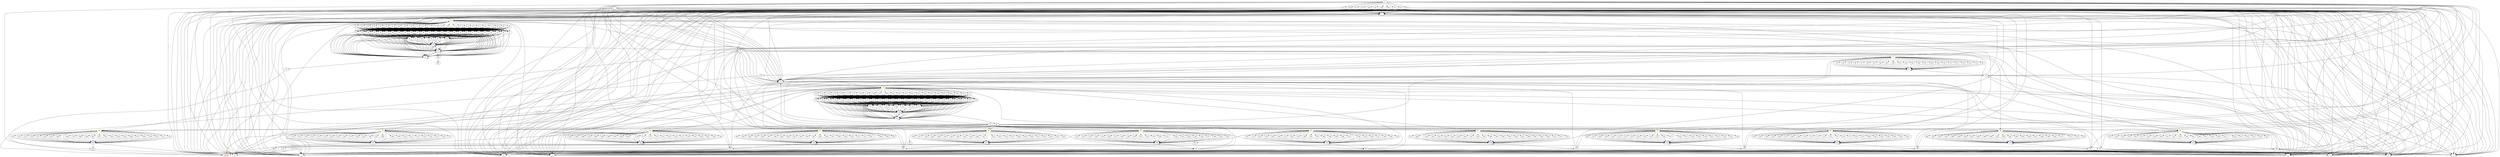digraph G {
	0 -> 1;
	0 -> 116;
	0 -> 205;
	0 -> 232;
	0 -> 259;
	0 -> 286;
	0 -> 313;
	0 -> 340;
	0 -> 367;
	0 -> 420;
	0 -> 447;
	0 -> 474;
	0 -> 501;
	0 -> 504;
	0 -> 505;
	0 -> 506;
	0 -> 507;
	0 -> 508;
	0 -> 509;
	0 -> 510;
	0 -> 511;
	0 -> 512;
	0 -> 513;
	0 -> 514;
	0 -> 515;
	0 -> 516;
	1 -> 2;
	1 -> 3;
	1 -> 4;
	1 -> 5;
	1 -> 6;
	1 -> 7;
	1 -> 8;
	1 -> 9;
	1 -> 10;
	1 -> 11;
	2 -> "12";
12 [color=yellow];
	2 -> "13";
13 [color=yellow];
	3 -> "12";
12 [color=yellow];
	3 -> "13";
13 [color=yellow];
	4 -> "12";
12 [color=yellow];
	4 -> "13";
13 [color=yellow];
	5 -> "12";
12 [color=yellow];
	5 -> "13";
13 [color=yellow];
	6 -> "12";
12 [color=yellow];
	6 -> "13";
13 [color=yellow];
	7 -> "12";
12 [color=yellow];
	7 -> "13";
13 [color=yellow];
	8 -> "12";
12 [color=yellow];
	8 -> "13";
13 [color=yellow];
	9 -> "12";
12 [color=yellow];
	9 -> "13";
13 [color=yellow];
	10 -> "12";
12 [color=yellow];
	10 -> "13";
13 [color=yellow];
	11 -> "12";
12 [color=yellow];
	11 -> "13";
13 [color=yellow];
	12 -> 14;
	12 -> 50;
	12 -> 51;
	12 -> 52;
	12 -> 53;
	12 -> 54;
	12 -> 55;
	12 -> 56;
	12 -> 57;
	12 -> 58;
	12 -> 59;
	12 -> 60;
	12 -> 61;
	12 -> 62;
	12 -> 63;
	12 -> 64;
	12 -> 65;
	12 -> 66;
	12 -> 67;
	12 -> 68;
	12 -> 69;
	12 -> 70;
	12 -> 71;
	12 -> 72;
	12 -> 73;
	12 -> 74;
	13 -> 117;
	13 -> 153;
	13 -> 154;
	13 -> 155;
	13 -> 156;
	13 -> 157;
	13 -> 158;
	13 -> 159;
	13 -> 160;
	13 -> 161;
	13 -> 162;
	13 -> 163;
	13 -> 164;
	13 -> 165;
	13 -> 166;
	13 -> 167;
	13 -> 168;
	13 -> 169;
	13 -> 170;
	13 -> 171;
	13 -> 172;
	13 -> 173;
	13 -> 174;
	13 -> 175;
	13 -> 176;
	13 -> 177;
	14 -> 15;
	14 -> 16;
	14 -> 17;
	14 -> 18;
	14 -> 19;
	14 -> 20;
	14 -> 21;
	14 -> 22;
	14 -> 23;
	14 -> 24;
	14 -> 25;
	14 -> 26;
	14 -> 27;
	14 -> 28;
	14 -> 29;
	14 -> 30;
	14 -> 31;
	14 -> 32;
	14 -> 33;
	14 -> 34;
	14 -> 35;
	14 -> 36;
	14 -> 37;
	14 -> 38;
	14 -> 39;
	14 -> 40;
	15 -> "41";
41 [color=blue];
	15 -> "42";
42 [color=blue];
	15 -> 43;
	15 -> 44;
	15 -> "45";
45 [color=blue];
	15 -> 46;
	15 -> 47;
	15 -> 48;
	15 -> 49;
	16 -> "41";
41 [color=blue];
	16 -> "42";
42 [color=blue];
	16 -> 43;
	16 -> 44;
	16 -> "45";
45 [color=blue];
	16 -> 46;
	16 -> 47;
	16 -> 48;
	16 -> 49;
	17 -> "41";
41 [color=blue];
	17 -> "42";
42 [color=blue];
	17 -> 43;
	17 -> 44;
	17 -> "45";
45 [color=blue];
	17 -> 46;
	17 -> 47;
	17 -> 48;
	17 -> 49;
	18 -> "41";
41 [color=blue];
	18 -> "42";
42 [color=blue];
	18 -> 43;
	18 -> 44;
	18 -> "45";
45 [color=blue];
	18 -> 46;
	18 -> 47;
	18 -> 48;
	18 -> 49;
	19 -> "41";
41 [color=blue];
	19 -> "42";
42 [color=blue];
	19 -> 43;
	19 -> 44;
	19 -> "45";
45 [color=blue];
	19 -> 46;
	19 -> 47;
	19 -> 48;
	19 -> 49;
	20 -> "41";
41 [color=blue];
	20 -> "42";
42 [color=blue];
	20 -> 43;
	20 -> 44;
	20 -> "45";
45 [color=blue];
	20 -> 46;
	20 -> 47;
	20 -> 48;
	20 -> 49;
	21 -> "41";
41 [color=blue];
	21 -> "42";
42 [color=blue];
	21 -> 43;
	21 -> 44;
	21 -> "45";
45 [color=blue];
	21 -> 46;
	21 -> 47;
	21 -> 48;
	21 -> 49;
	22 -> "41";
41 [color=blue];
	22 -> "42";
42 [color=blue];
	22 -> 43;
	22 -> 44;
	22 -> "45";
45 [color=blue];
	22 -> 46;
	22 -> 47;
	22 -> 48;
	22 -> 49;
	23 -> "41";
41 [color=blue];
	23 -> "42";
42 [color=blue];
	23 -> 43;
	23 -> 44;
	23 -> "45";
45 [color=blue];
	23 -> 46;
	23 -> 47;
	23 -> 48;
	23 -> 49;
	24 -> "41";
41 [color=blue];
	24 -> "42";
42 [color=blue];
	24 -> 43;
	24 -> 44;
	24 -> "45";
45 [color=blue];
	24 -> 46;
	24 -> 47;
	24 -> 48;
	24 -> 49;
	25 -> "41";
41 [color=blue];
	25 -> "42";
42 [color=blue];
	25 -> 43;
	25 -> 44;
	25 -> "45";
45 [color=blue];
	25 -> 46;
	25 -> 47;
	25 -> 48;
	25 -> 49;
	26 -> "41";
41 [color=blue];
	26 -> "42";
42 [color=blue];
	26 -> 43;
	26 -> 44;
	26 -> "45";
45 [color=blue];
	26 -> 46;
	26 -> 47;
	26 -> 48;
	26 -> 49;
	27 -> "41";
41 [color=blue];
	27 -> "42";
42 [color=blue];
	27 -> "45";
45 [color=blue];
	28 -> "41";
41 [color=blue];
	28 -> "42";
42 [color=blue];
	28 -> 43;
	28 -> 44;
	28 -> "45";
45 [color=blue];
	28 -> 46;
	28 -> 47;
	28 -> 48;
	28 -> 49;
	29 -> "41";
41 [color=blue];
	29 -> "42";
42 [color=blue];
	29 -> 43;
	29 -> 44;
	29 -> "45";
45 [color=blue];
	29 -> 46;
	29 -> 47;
	29 -> 48;
	29 -> 49;
	30 -> "41";
41 [color=blue];
	30 -> "42";
42 [color=blue];
	30 -> 43;
	30 -> 44;
	30 -> "45";
45 [color=blue];
	30 -> 46;
	30 -> 47;
	30 -> 48;
	30 -> 49;
	31 -> "41";
41 [color=blue];
	31 -> "42";
42 [color=blue];
	31 -> 43;
	31 -> 44;
	31 -> "45";
45 [color=blue];
	31 -> 46;
	31 -> 47;
	31 -> 48;
	31 -> 49;
	32 -> "41";
41 [color=blue];
	32 -> "42";
42 [color=blue];
	32 -> 43;
	32 -> 44;
	32 -> "45";
45 [color=blue];
	32 -> 46;
	32 -> 47;
	32 -> 48;
	32 -> 49;
	33 -> "41";
41 [color=blue];
	33 -> "42";
42 [color=blue];
	33 -> 43;
	33 -> 44;
	33 -> "45";
45 [color=blue];
	33 -> 46;
	33 -> 47;
	33 -> 48;
	33 -> 49;
	34 -> "41";
41 [color=blue];
	34 -> "42";
42 [color=blue];
	34 -> 43;
	34 -> 44;
	34 -> "45";
45 [color=blue];
	34 -> 46;
	34 -> 47;
	34 -> 48;
	34 -> 49;
	35 -> "41";
41 [color=blue];
	35 -> "42";
42 [color=blue];
	35 -> 43;
	35 -> 44;
	35 -> "45";
45 [color=blue];
	35 -> 46;
	35 -> 47;
	35 -> 48;
	35 -> 49;
	36 -> "41";
41 [color=blue];
	36 -> "42";
42 [color=blue];
	36 -> 43;
	36 -> 44;
	36 -> "45";
45 [color=blue];
	36 -> 46;
	36 -> 47;
	36 -> 48;
	36 -> 49;
	37 -> "41";
41 [color=blue];
	37 -> "42";
42 [color=blue];
	37 -> 43;
	37 -> 44;
	37 -> "45";
45 [color=blue];
	37 -> 46;
	37 -> 47;
	37 -> 48;
	37 -> 49;
	38 -> "41";
41 [color=blue];
	38 -> "42";
42 [color=blue];
	38 -> 43;
	38 -> 44;
	38 -> "45";
45 [color=blue];
	38 -> 46;
	38 -> 47;
	38 -> 48;
	38 -> 49;
	39 -> "41";
41 [color=blue];
	39 -> "42";
42 [color=blue];
	39 -> 43;
	39 -> 44;
	39 -> "45";
45 [color=blue];
	39 -> 46;
	39 -> 47;
	39 -> 48;
	39 -> 49;
	40 -> "41";
41 [color=blue];
	40 -> "42";
42 [color=blue];
	40 -> 43;
	40 -> 44;
	40 -> "45";
45 [color=blue];
	40 -> 46;
	40 -> 47;
	40 -> 48;
	40 -> 49;
	41 -> "41";
41 [color=blue];
	41 -> "42";
42 [color=blue];
	41 -> "45";
45 [color=blue];
	41 -> 76;
	42 -> "41";
41 [color=blue];
	42 -> "42";
42 [color=blue];
	42 -> "45";
45 [color=blue];
	42 -> 503;
	43 -> "41";
41 [color=blue];
	43 -> "42";
42 [color=blue];
	43 -> "45";
45 [color=blue];
	44 -> "41";
41 [color=blue];
	44 -> "42";
42 [color=blue];
	44 -> "45";
45 [color=blue];
	45 -> "41";
41 [color=blue];
	45 -> "42";
42 [color=blue];
	45 -> "45";
45 [color=blue];
	45 -> 75;
	46 -> "41";
41 [color=blue];
	46 -> "42";
42 [color=blue];
	46 -> "45";
45 [color=blue];
	47 -> "41";
41 [color=blue];
	47 -> "42";
42 [color=blue];
	47 -> "45";
45 [color=blue];
	48 -> "41";
41 [color=blue];
	48 -> "42";
42 [color=blue];
	48 -> "45";
45 [color=blue];
	49 -> "41";
41 [color=blue];
	49 -> "42";
42 [color=blue];
	49 -> "45";
45 [color=blue];
	50 -> 15;
	50 -> 16;
	50 -> 17;
	50 -> 18;
	50 -> 19;
	50 -> 20;
	50 -> 21;
	50 -> 22;
	50 -> 23;
	50 -> 24;
	50 -> 25;
	50 -> 26;
	50 -> 27;
	50 -> 28;
	50 -> 29;
	50 -> 30;
	50 -> 31;
	50 -> 32;
	50 -> 33;
	50 -> 34;
	50 -> 35;
	50 -> 36;
	50 -> 37;
	50 -> 38;
	50 -> 39;
	50 -> 40;
	51 -> 15;
	51 -> 16;
	51 -> 17;
	51 -> 18;
	51 -> 19;
	51 -> 20;
	51 -> 21;
	51 -> 22;
	51 -> 23;
	51 -> 24;
	51 -> 25;
	51 -> 26;
	51 -> 27;
	51 -> 28;
	51 -> 29;
	51 -> 30;
	51 -> 31;
	51 -> 32;
	51 -> 33;
	51 -> 34;
	51 -> 35;
	51 -> 36;
	51 -> 37;
	51 -> 38;
	51 -> 39;
	51 -> 40;
	52 -> 15;
	52 -> 16;
	52 -> 17;
	52 -> 18;
	52 -> 19;
	52 -> 20;
	52 -> 21;
	52 -> 22;
	52 -> 23;
	52 -> 24;
	52 -> 25;
	52 -> 26;
	52 -> 27;
	52 -> 28;
	52 -> 29;
	52 -> 30;
	52 -> 31;
	52 -> 32;
	52 -> 33;
	52 -> 34;
	52 -> 35;
	52 -> 36;
	52 -> 37;
	52 -> 38;
	52 -> 39;
	52 -> 40;
	53 -> 15;
	53 -> 16;
	53 -> 17;
	53 -> 18;
	53 -> 19;
	53 -> 20;
	53 -> 21;
	53 -> 22;
	53 -> 23;
	53 -> 24;
	53 -> 25;
	53 -> 26;
	53 -> 27;
	53 -> 28;
	53 -> 29;
	53 -> 30;
	53 -> 31;
	53 -> 32;
	53 -> 33;
	53 -> 34;
	53 -> 35;
	53 -> 36;
	53 -> 37;
	53 -> 38;
	53 -> 39;
	53 -> 40;
	54 -> 15;
	54 -> 16;
	54 -> 17;
	54 -> 18;
	54 -> 19;
	54 -> 20;
	54 -> 21;
	54 -> 22;
	54 -> 23;
	54 -> 24;
	54 -> 25;
	54 -> 26;
	54 -> 27;
	54 -> 28;
	54 -> 29;
	54 -> 30;
	54 -> 31;
	54 -> 32;
	54 -> 33;
	54 -> 34;
	54 -> 35;
	54 -> 36;
	54 -> 37;
	54 -> 38;
	54 -> 39;
	54 -> 40;
	55 -> 15;
	55 -> 16;
	55 -> 17;
	55 -> 18;
	55 -> 19;
	55 -> 20;
	55 -> 21;
	55 -> 22;
	55 -> 23;
	55 -> 24;
	55 -> 25;
	55 -> 26;
	55 -> 27;
	55 -> 28;
	55 -> 29;
	55 -> 30;
	55 -> 31;
	55 -> 32;
	55 -> 33;
	55 -> 34;
	55 -> 35;
	55 -> 36;
	55 -> 37;
	55 -> 38;
	55 -> 39;
	55 -> 40;
	56 -> 15;
	56 -> 16;
	56 -> 17;
	56 -> 18;
	56 -> 19;
	56 -> 20;
	56 -> 21;
	56 -> 22;
	56 -> 23;
	56 -> 24;
	56 -> 25;
	56 -> 26;
	56 -> 27;
	56 -> 28;
	56 -> 29;
	56 -> 30;
	56 -> 31;
	56 -> 32;
	56 -> 33;
	56 -> 34;
	56 -> 35;
	56 -> 36;
	56 -> 37;
	56 -> 38;
	56 -> 39;
	56 -> 40;
	57 -> 15;
	57 -> 16;
	57 -> 17;
	57 -> 18;
	57 -> 19;
	57 -> 20;
	57 -> 21;
	57 -> 22;
	57 -> 23;
	57 -> 24;
	57 -> 25;
	57 -> 26;
	57 -> 27;
	57 -> 28;
	57 -> 29;
	57 -> 30;
	57 -> 31;
	57 -> 32;
	57 -> 33;
	57 -> 34;
	57 -> 35;
	57 -> 36;
	57 -> 37;
	57 -> 38;
	57 -> 39;
	57 -> 40;
	58 -> 15;
	58 -> 16;
	58 -> 17;
	58 -> 18;
	58 -> 19;
	58 -> 20;
	58 -> 21;
	58 -> 22;
	58 -> 23;
	58 -> 24;
	58 -> 25;
	58 -> 26;
	58 -> 27;
	58 -> 28;
	58 -> 29;
	58 -> 30;
	58 -> 31;
	58 -> 32;
	58 -> 33;
	58 -> 34;
	58 -> 35;
	58 -> 36;
	58 -> 37;
	58 -> 38;
	58 -> 39;
	58 -> 40;
	59 -> 15;
	59 -> 16;
	59 -> 17;
	59 -> 18;
	59 -> 19;
	59 -> 20;
	59 -> 21;
	59 -> 22;
	59 -> 23;
	59 -> 24;
	59 -> 25;
	59 -> 26;
	59 -> 27;
	59 -> 28;
	59 -> 29;
	59 -> 30;
	59 -> 31;
	59 -> 32;
	59 -> 33;
	59 -> 34;
	59 -> 35;
	59 -> 36;
	59 -> 37;
	59 -> 38;
	59 -> 39;
	59 -> 40;
	60 -> 15;
	60 -> 16;
	60 -> 17;
	60 -> 18;
	60 -> 19;
	60 -> 20;
	60 -> 21;
	60 -> 22;
	60 -> 23;
	60 -> 24;
	60 -> 25;
	60 -> 26;
	60 -> 27;
	60 -> 28;
	60 -> 29;
	60 -> 30;
	60 -> 31;
	60 -> 32;
	60 -> 33;
	60 -> 34;
	60 -> 35;
	60 -> 36;
	60 -> 37;
	60 -> 38;
	60 -> 39;
	60 -> 40;
	61 -> 15;
	61 -> 16;
	61 -> 17;
	61 -> 18;
	61 -> 19;
	61 -> 20;
	61 -> 21;
	61 -> 22;
	61 -> 23;
	61 -> 24;
	61 -> 25;
	61 -> 26;
	61 -> 27;
	61 -> 28;
	61 -> 29;
	61 -> 30;
	61 -> 31;
	61 -> 32;
	61 -> 33;
	61 -> 34;
	61 -> 35;
	61 -> 36;
	61 -> 37;
	61 -> 38;
	61 -> 39;
	61 -> 40;
	62 -> 15;
	62 -> 16;
	62 -> 17;
	62 -> 18;
	62 -> 19;
	62 -> 20;
	62 -> 21;
	62 -> 22;
	62 -> 23;
	62 -> 24;
	62 -> 25;
	62 -> 26;
	62 -> 27;
	62 -> 28;
	62 -> 29;
	62 -> 30;
	62 -> 31;
	62 -> 32;
	62 -> 33;
	62 -> 34;
	62 -> 35;
	62 -> 36;
	62 -> 37;
	62 -> 38;
	62 -> 39;
	62 -> 40;
	63 -> 15;
	63 -> 16;
	63 -> 17;
	63 -> 18;
	63 -> 19;
	63 -> 20;
	63 -> 21;
	63 -> 22;
	63 -> 23;
	63 -> 24;
	63 -> 25;
	63 -> 26;
	63 -> 27;
	63 -> 28;
	63 -> 29;
	63 -> 30;
	63 -> 31;
	63 -> 32;
	63 -> 33;
	63 -> 34;
	63 -> 35;
	63 -> 36;
	63 -> 37;
	63 -> 38;
	63 -> 39;
	63 -> 40;
	64 -> 15;
	64 -> 16;
	64 -> 17;
	64 -> 18;
	64 -> 19;
	64 -> 20;
	64 -> 21;
	64 -> 22;
	64 -> 23;
	64 -> 24;
	64 -> 25;
	64 -> 26;
	64 -> 27;
	64 -> 28;
	64 -> 29;
	64 -> 30;
	64 -> 31;
	64 -> 32;
	64 -> 33;
	64 -> 34;
	64 -> 35;
	64 -> 36;
	64 -> 37;
	64 -> 38;
	64 -> 39;
	64 -> 40;
	65 -> 15;
	65 -> 16;
	65 -> 17;
	65 -> 18;
	65 -> 19;
	65 -> 20;
	65 -> 21;
	65 -> 22;
	65 -> 23;
	65 -> 24;
	65 -> 25;
	65 -> 26;
	65 -> 27;
	65 -> 28;
	65 -> 29;
	65 -> 30;
	65 -> 31;
	65 -> 32;
	65 -> 33;
	65 -> 34;
	65 -> 35;
	65 -> 36;
	65 -> 37;
	65 -> 38;
	65 -> 39;
	65 -> 40;
	66 -> 15;
	66 -> 16;
	66 -> 17;
	66 -> 18;
	66 -> 19;
	66 -> 20;
	66 -> 21;
	66 -> 22;
	66 -> 23;
	66 -> 24;
	66 -> 25;
	66 -> 26;
	66 -> 27;
	66 -> 28;
	66 -> 29;
	66 -> 30;
	66 -> 31;
	66 -> 32;
	66 -> 33;
	66 -> 34;
	66 -> 35;
	66 -> 36;
	66 -> 37;
	66 -> 38;
	66 -> 39;
	66 -> 40;
	67 -> 15;
	67 -> 16;
	67 -> 17;
	67 -> 18;
	67 -> 19;
	67 -> 20;
	67 -> 21;
	67 -> 22;
	67 -> 23;
	67 -> 24;
	67 -> 25;
	67 -> 26;
	67 -> 27;
	67 -> 28;
	67 -> 29;
	67 -> 30;
	67 -> 31;
	67 -> 32;
	67 -> 33;
	67 -> 34;
	67 -> 35;
	67 -> 36;
	67 -> 37;
	67 -> 38;
	67 -> 39;
	67 -> 40;
	68 -> 15;
	68 -> 16;
	68 -> 17;
	68 -> 18;
	68 -> 19;
	68 -> 20;
	68 -> 21;
	68 -> 22;
	68 -> 23;
	68 -> 24;
	68 -> 25;
	68 -> 26;
	68 -> 27;
	68 -> 28;
	68 -> 29;
	68 -> 30;
	68 -> 31;
	68 -> 32;
	68 -> 33;
	68 -> 34;
	68 -> 35;
	68 -> 36;
	68 -> 37;
	68 -> 38;
	68 -> 39;
	68 -> 40;
	69 -> 15;
	69 -> 16;
	69 -> 17;
	69 -> 18;
	69 -> 19;
	69 -> 20;
	69 -> 21;
	69 -> 22;
	69 -> 23;
	69 -> 24;
	69 -> 25;
	69 -> 26;
	69 -> 27;
	69 -> 28;
	69 -> 29;
	69 -> 30;
	69 -> 31;
	69 -> 32;
	69 -> 33;
	69 -> 34;
	69 -> 35;
	69 -> 36;
	69 -> 37;
	69 -> 38;
	69 -> 39;
	69 -> 40;
	70 -> 15;
	70 -> 16;
	70 -> 17;
	70 -> 18;
	70 -> 19;
	70 -> 20;
	70 -> 21;
	70 -> 22;
	70 -> 23;
	70 -> 24;
	70 -> 25;
	70 -> 26;
	70 -> 27;
	70 -> 28;
	70 -> 29;
	70 -> 30;
	70 -> 31;
	70 -> 32;
	70 -> 33;
	70 -> 34;
	70 -> 35;
	70 -> 36;
	70 -> 37;
	70 -> 38;
	70 -> 39;
	70 -> 40;
	71 -> 15;
	71 -> 16;
	71 -> 17;
	71 -> 18;
	71 -> 19;
	71 -> 20;
	71 -> 21;
	71 -> 22;
	71 -> 23;
	71 -> 24;
	71 -> 25;
	71 -> 26;
	71 -> 27;
	71 -> 28;
	71 -> 29;
	71 -> 30;
	71 -> 31;
	71 -> 32;
	71 -> 33;
	71 -> 34;
	71 -> 35;
	71 -> 36;
	71 -> 37;
	71 -> 38;
	71 -> 39;
	71 -> 40;
	72 -> 15;
	72 -> 16;
	72 -> 17;
	72 -> 18;
	72 -> 19;
	72 -> 20;
	72 -> 21;
	72 -> 22;
	72 -> 23;
	72 -> 24;
	72 -> 25;
	72 -> 26;
	72 -> 27;
	72 -> 28;
	72 -> 29;
	72 -> 30;
	72 -> 31;
	72 -> 32;
	72 -> 33;
	72 -> 34;
	72 -> 35;
	72 -> 36;
	72 -> 37;
	72 -> 38;
	72 -> 39;
	72 -> 40;
	73 -> 15;
	73 -> 16;
	73 -> 17;
	73 -> 18;
	73 -> 19;
	73 -> 20;
	73 -> 21;
	73 -> 22;
	73 -> 23;
	73 -> 24;
	73 -> 25;
	73 -> 26;
	73 -> 27;
	73 -> 28;
	73 -> 29;
	73 -> 30;
	73 -> 31;
	73 -> 32;
	73 -> 33;
	73 -> 34;
	73 -> 35;
	73 -> 36;
	73 -> 37;
	73 -> 38;
	73 -> 39;
	73 -> 40;
	74 -> 15;
	74 -> 16;
	74 -> 17;
	74 -> 18;
	74 -> 19;
	74 -> 20;
	74 -> 21;
	74 -> 22;
	74 -> 23;
	74 -> 24;
	74 -> 25;
	74 -> 26;
	74 -> 27;
	74 -> 28;
	74 -> 29;
	74 -> 30;
	74 -> 31;
	74 -> 32;
	74 -> 33;
	74 -> 34;
	74 -> 35;
	74 -> 36;
	74 -> 37;
	74 -> 38;
	74 -> 39;
	74 -> 40;
	75 -> "Timeout";
Timeout [color=red];
	76 -> "77";
77 [color=yellow];
	76 -> "78";
78 [color=yellow];
	76 -> "79";
79 [color=yellow];
	76 -> "80";
80 [color=yellow];
	76 -> "81";
81 [color=yellow];
	76 -> "82";
82 [color=yellow];
	76 -> "83";
83 [color=yellow];
	76 -> "84";
84 [color=yellow];
	76 -> "85";
85 [color=yellow];
	76 -> "86";
86 [color=yellow];
	76 -> "87";
87 [color=yellow];
	76 -> "88";
88 [color=yellow];
	76 -> "89";
89 [color=yellow];
	77 -> 90;
	77 -> "91";
91 [color=blue];
	77 -> 92;
	77 -> 93;
	77 -> 94;
	77 -> 95;
	77 -> 96;
	77 -> 97;
	77 -> 98;
	77 -> 99;
	77 -> 100;
	77 -> 101;
	77 -> 102;
	77 -> 103;
	77 -> 104;
	77 -> 105;
	77 -> 106;
	77 -> 107;
	77 -> 108;
	77 -> 109;
	77 -> 110;
	77 -> 111;
	77 -> 112;
	77 -> 113;
	77 -> 114;
	77 -> 115;
	78 -> 206;
	78 -> "207";
207 [color=blue];
	78 -> 208;
	78 -> 209;
	78 -> 210;
	78 -> 211;
	78 -> 212;
	78 -> 213;
	78 -> 214;
	78 -> 215;
	78 -> 216;
	78 -> 217;
	78 -> 218;
	78 -> 219;
	78 -> 220;
	78 -> 221;
	78 -> 222;
	78 -> 223;
	78 -> 224;
	78 -> 225;
	78 -> 226;
	78 -> 227;
	78 -> 228;
	78 -> 229;
	78 -> 230;
	78 -> 231;
	79 -> 233;
	79 -> "234";
234 [color=blue];
	79 -> 235;
	79 -> 236;
	79 -> 237;
	79 -> 238;
	79 -> 239;
	79 -> 240;
	79 -> 241;
	79 -> 242;
	79 -> 243;
	79 -> 244;
	79 -> 245;
	79 -> 246;
	79 -> 247;
	79 -> 248;
	79 -> 249;
	79 -> 250;
	79 -> 251;
	79 -> 252;
	79 -> 253;
	79 -> 254;
	79 -> 255;
	79 -> 256;
	79 -> 257;
	79 -> 258;
	80 -> 260;
	80 -> "261";
261 [color=blue];
	80 -> 262;
	80 -> 263;
	80 -> 264;
	80 -> 265;
	80 -> 266;
	80 -> 267;
	80 -> 268;
	80 -> 269;
	80 -> 270;
	80 -> 271;
	80 -> 272;
	80 -> 273;
	80 -> 274;
	80 -> 275;
	80 -> 276;
	80 -> 277;
	80 -> 278;
	80 -> 279;
	80 -> 280;
	80 -> 281;
	80 -> 282;
	80 -> 283;
	80 -> 284;
	80 -> 285;
	81 -> 287;
	81 -> "288";
288 [color=blue];
	81 -> 289;
	81 -> 290;
	81 -> 291;
	81 -> 292;
	81 -> 293;
	81 -> 294;
	81 -> 295;
	81 -> 296;
	81 -> 297;
	81 -> 298;
	81 -> 299;
	81 -> 300;
	81 -> 301;
	81 -> 302;
	81 -> 303;
	81 -> 304;
	81 -> 305;
	81 -> 306;
	81 -> 307;
	81 -> 308;
	81 -> 309;
	81 -> 310;
	81 -> 311;
	81 -> 312;
	82 -> 314;
	82 -> "315";
315 [color=blue];
	82 -> 316;
	82 -> 317;
	82 -> 318;
	82 -> 319;
	82 -> 320;
	82 -> 321;
	82 -> 322;
	82 -> 323;
	82 -> 324;
	82 -> 325;
	82 -> 326;
	82 -> 327;
	82 -> 328;
	82 -> 329;
	82 -> 330;
	82 -> 331;
	82 -> 332;
	82 -> 333;
	82 -> 334;
	82 -> 335;
	82 -> 336;
	82 -> 337;
	82 -> 338;
	82 -> 339;
	83 -> 341;
	83 -> "342";
342 [color=blue];
	83 -> 343;
	83 -> 344;
	83 -> 345;
	83 -> 346;
	83 -> 347;
	83 -> 348;
	83 -> 349;
	83 -> 350;
	83 -> 351;
	83 -> 352;
	83 -> 353;
	83 -> 354;
	83 -> 355;
	83 -> 356;
	83 -> 357;
	83 -> 358;
	83 -> 359;
	83 -> 360;
	83 -> 361;
	83 -> 362;
	83 -> 363;
	83 -> 364;
	83 -> 365;
	83 -> 366;
	84 -> "368";
368 [color=blue];
	84 -> 369;
	84 -> 370;
	84 -> 371;
	84 -> 372;
	84 -> 373;
	84 -> 374;
	84 -> 375;
	84 -> 376;
	84 -> 377;
	84 -> 378;
	84 -> 379;
	84 -> 380;
	84 -> 381;
	84 -> 382;
	84 -> 383;
	84 -> 384;
	84 -> 385;
	84 -> 386;
	84 -> 387;
	84 -> 388;
	84 -> 389;
	84 -> 390;
	84 -> 391;
	84 -> 392;
	84 -> 393;
	85 -> 394;
	85 -> "395";
395 [color=blue];
	85 -> 396;
	85 -> 397;
	85 -> 398;
	85 -> 399;
	85 -> 400;
	85 -> 401;
	85 -> 402;
	85 -> 403;
	85 -> 404;
	85 -> 405;
	85 -> 406;
	85 -> 407;
	85 -> 408;
	85 -> 409;
	85 -> 410;
	85 -> 411;
	85 -> 412;
	85 -> 413;
	85 -> 414;
	85 -> 415;
	85 -> 416;
	85 -> 417;
	85 -> 418;
	85 -> 419;
	86 -> 421;
	86 -> "422";
422 [color=blue];
	86 -> 423;
	86 -> 424;
	86 -> 425;
	86 -> 426;
	86 -> 427;
	86 -> 428;
	86 -> 429;
	86 -> 430;
	86 -> 431;
	86 -> 432;
	86 -> 433;
	86 -> 434;
	86 -> 435;
	86 -> 436;
	86 -> 437;
	86 -> 438;
	86 -> 439;
	86 -> 440;
	86 -> 441;
	86 -> 442;
	86 -> 443;
	86 -> 444;
	86 -> 445;
	86 -> 446;
	87 -> 448;
	87 -> "449";
449 [color=blue];
	87 -> 450;
	87 -> 451;
	87 -> 452;
	87 -> 453;
	87 -> 454;
	87 -> 455;
	87 -> 456;
	87 -> 457;
	87 -> 458;
	87 -> 459;
	87 -> 460;
	87 -> 461;
	87 -> 462;
	87 -> 463;
	87 -> 464;
	87 -> 465;
	87 -> 466;
	87 -> 467;
	87 -> 468;
	87 -> 469;
	87 -> 470;
	87 -> 471;
	87 -> 472;
	87 -> 473;
	88 -> 475;
	88 -> "476";
476 [color=blue];
	88 -> 477;
	88 -> 478;
	88 -> 479;
	88 -> 480;
	88 -> 481;
	88 -> 482;
	88 -> 483;
	88 -> 484;
	88 -> 485;
	88 -> 486;
	88 -> 487;
	88 -> 488;
	88 -> 489;
	88 -> 490;
	88 -> 491;
	88 -> 492;
	88 -> 493;
	88 -> 494;
	88 -> 495;
	88 -> 496;
	88 -> 497;
	88 -> 498;
	88 -> 499;
	88 -> 500;
	89 -> 179;
	89 -> "180";
180 [color=blue];
	89 -> 181;
	89 -> 182;
	89 -> 183;
	89 -> 184;
	89 -> 185;
	89 -> 186;
	89 -> 187;
	89 -> 188;
	89 -> 189;
	89 -> 190;
	89 -> 191;
	89 -> 192;
	89 -> 193;
	89 -> 194;
	89 -> 195;
	89 -> 196;
	89 -> 197;
	89 -> 198;
	89 -> 199;
	89 -> 200;
	89 -> 201;
	89 -> 202;
	89 -> 203;
	89 -> 204;
	90 -> "91";
91 [color=blue];
	91 -> "91";
91 [color=blue];
	91 -> 116;
	92 -> "Timeout";
Timeout [color=red];
	93 -> "91";
91 [color=blue];
	94 -> "91";
91 [color=blue];
	95 -> "91";
91 [color=blue];
	96 -> "91";
91 [color=blue];
	97 -> "91";
91 [color=blue];
	98 -> "91";
91 [color=blue];
	99 -> "91";
91 [color=blue];
	100 -> "91";
91 [color=blue];
	101 -> "91";
91 [color=blue];
	102 -> "91";
91 [color=blue];
	103 -> "91";
91 [color=blue];
	104 -> "91";
91 [color=blue];
	105 -> "91";
91 [color=blue];
	106 -> "91";
91 [color=blue];
	107 -> "91";
91 [color=blue];
	108 -> "91";
91 [color=blue];
	109 -> "91";
91 [color=blue];
	110 -> "91";
91 [color=blue];
	111 -> "91";
91 [color=blue];
	112 -> "91";
91 [color=blue];
	113 -> "91";
91 [color=blue];
	114 -> "91";
91 [color=blue];
	115 -> "91";
91 [color=blue];
	116 -> 2;
	116 -> 3;
	116 -> 4;
	116 -> 5;
	116 -> 6;
	116 -> 7;
	116 -> 8;
	116 -> 9;
	116 -> 10;
	116 -> 11;
	117 -> 118;
	117 -> 119;
	117 -> 120;
	117 -> 121;
	117 -> 122;
	117 -> 123;
	117 -> 124;
	117 -> 125;
	117 -> 126;
	117 -> 127;
	117 -> 128;
	117 -> 129;
	117 -> 130;
	117 -> 131;
	117 -> 132;
	117 -> 133;
	117 -> 134;
	117 -> 135;
	117 -> 136;
	117 -> 137;
	117 -> 138;
	117 -> 139;
	117 -> 140;
	117 -> 141;
	117 -> 142;
	117 -> 143;
	118 -> 144;
	118 -> 145;
	118 -> 146;
	118 -> 147;
	118 -> 148;
	118 -> "149";
149 [color=blue];
	118 -> 150;
	118 -> "151";
151 [color=blue];
	118 -> 152;
	119 -> 144;
	119 -> 145;
	119 -> 146;
	119 -> 147;
	119 -> 148;
	119 -> "149";
149 [color=blue];
	119 -> 150;
	119 -> "151";
151 [color=blue];
	119 -> 152;
	120 -> 144;
	120 -> 145;
	120 -> 146;
	120 -> 147;
	120 -> 148;
	120 -> "149";
149 [color=blue];
	120 -> 150;
	120 -> "151";
151 [color=blue];
	120 -> 152;
	121 -> 144;
	121 -> 145;
	121 -> 146;
	121 -> 147;
	121 -> 148;
	121 -> "149";
149 [color=blue];
	121 -> 150;
	121 -> "151";
151 [color=blue];
	121 -> 152;
	122 -> 144;
	122 -> 145;
	122 -> 146;
	122 -> 147;
	122 -> 148;
	122 -> "149";
149 [color=blue];
	122 -> 150;
	122 -> "151";
151 [color=blue];
	122 -> 152;
	123 -> 144;
	123 -> 145;
	123 -> 146;
	123 -> 147;
	123 -> 148;
	123 -> "149";
149 [color=blue];
	123 -> 150;
	123 -> "151";
151 [color=blue];
	123 -> 152;
	124 -> 144;
	124 -> 145;
	124 -> 146;
	124 -> 147;
	124 -> 148;
	124 -> "149";
149 [color=blue];
	124 -> 150;
	124 -> "151";
151 [color=blue];
	124 -> 152;
	125 -> 144;
	125 -> 145;
	125 -> 146;
	125 -> 147;
	125 -> 148;
	125 -> "149";
149 [color=blue];
	125 -> 150;
	125 -> "151";
151 [color=blue];
	125 -> 152;
	126 -> 144;
	126 -> 145;
	126 -> 146;
	126 -> 147;
	126 -> 148;
	126 -> "149";
149 [color=blue];
	126 -> 150;
	126 -> "151";
151 [color=blue];
	126 -> 152;
	127 -> 144;
	127 -> 145;
	127 -> 146;
	127 -> 147;
	127 -> 148;
	127 -> "149";
149 [color=blue];
	127 -> 150;
	127 -> "151";
151 [color=blue];
	127 -> 152;
	128 -> 144;
	128 -> 145;
	128 -> 146;
	128 -> 147;
	128 -> 148;
	128 -> "149";
149 [color=blue];
	128 -> 150;
	128 -> "151";
151 [color=blue];
	128 -> 152;
	129 -> 144;
	129 -> 145;
	129 -> 146;
	129 -> 147;
	129 -> 148;
	129 -> "149";
149 [color=blue];
	129 -> 150;
	129 -> "151";
151 [color=blue];
	129 -> 152;
	130 -> 144;
	130 -> 145;
	130 -> 146;
	130 -> 147;
	130 -> 148;
	130 -> "149";
149 [color=blue];
	130 -> 150;
	130 -> "151";
151 [color=blue];
	130 -> 152;
	131 -> 144;
	131 -> 145;
	131 -> 146;
	131 -> 147;
	131 -> 148;
	131 -> "149";
149 [color=blue];
	131 -> 150;
	131 -> "151";
151 [color=blue];
	131 -> 152;
	132 -> 144;
	132 -> 145;
	132 -> 146;
	132 -> 147;
	132 -> 148;
	132 -> "149";
149 [color=blue];
	132 -> 150;
	132 -> "151";
151 [color=blue];
	132 -> 152;
	133 -> 144;
	133 -> 145;
	133 -> 146;
	133 -> 147;
	133 -> 148;
	133 -> "149";
149 [color=blue];
	133 -> 150;
	133 -> "151";
151 [color=blue];
	133 -> 152;
	134 -> 144;
	134 -> 145;
	134 -> 146;
	134 -> 147;
	134 -> 148;
	134 -> "149";
149 [color=blue];
	134 -> 150;
	134 -> "151";
151 [color=blue];
	134 -> 152;
	135 -> 144;
	135 -> 145;
	135 -> 146;
	135 -> 147;
	135 -> 148;
	135 -> "149";
149 [color=blue];
	135 -> 150;
	135 -> "151";
151 [color=blue];
	135 -> 152;
	136 -> 144;
	136 -> 145;
	136 -> 146;
	136 -> 147;
	136 -> 148;
	136 -> "149";
149 [color=blue];
	136 -> 150;
	136 -> "151";
151 [color=blue];
	136 -> 152;
	137 -> 144;
	137 -> 145;
	137 -> 146;
	137 -> 147;
	137 -> 148;
	137 -> "149";
149 [color=blue];
	137 -> 150;
	137 -> "151";
151 [color=blue];
	137 -> 152;
	138 -> 144;
	138 -> 145;
	138 -> 146;
	138 -> 147;
	138 -> 148;
	138 -> "149";
149 [color=blue];
	138 -> 150;
	138 -> "151";
151 [color=blue];
	138 -> 152;
	139 -> 144;
	139 -> 145;
	139 -> 146;
	139 -> 147;
	139 -> 148;
	139 -> "149";
149 [color=blue];
	139 -> 150;
	139 -> "151";
151 [color=blue];
	139 -> 152;
	140 -> 144;
	140 -> 145;
	140 -> 146;
	140 -> 147;
	140 -> 148;
	140 -> "149";
149 [color=blue];
	140 -> 150;
	140 -> "151";
151 [color=blue];
	140 -> 152;
	141 -> 144;
	141 -> 145;
	141 -> 146;
	141 -> 147;
	141 -> 148;
	141 -> "149";
149 [color=blue];
	141 -> 150;
	141 -> "151";
151 [color=blue];
	141 -> 152;
	142 -> 144;
	142 -> 145;
	142 -> 146;
	142 -> 147;
	142 -> 148;
	142 -> "149";
149 [color=blue];
	142 -> 150;
	142 -> "151";
151 [color=blue];
	142 -> 152;
	143 -> 144;
	143 -> 145;
	143 -> 146;
	143 -> 147;
	143 -> 148;
	143 -> "149";
149 [color=blue];
	143 -> 150;
	143 -> "151";
151 [color=blue];
	143 -> 152;
	144 -> "149";
149 [color=blue];
	144 -> "151";
151 [color=blue];
	145 -> "149";
149 [color=blue];
	145 -> "151";
151 [color=blue];
	146 -> "149";
149 [color=blue];
	146 -> "151";
151 [color=blue];
	147 -> "149";
149 [color=blue];
	147 -> "151";
151 [color=blue];
	148 -> "149";
149 [color=blue];
	148 -> "151";
151 [color=blue];
	149 -> "149";
149 [color=blue];
	149 -> "151";
151 [color=blue];
	149 -> 502;
	150 -> "149";
149 [color=blue];
	150 -> "151";
151 [color=blue];
	151 -> "149";
149 [color=blue];
	151 -> "151";
151 [color=blue];
	151 -> 178;
	152 -> "149";
149 [color=blue];
	152 -> "151";
151 [color=blue];
	153 -> "Timeout";
Timeout [color=red];
	154 -> 118;
	154 -> 119;
	154 -> 120;
	154 -> 121;
	154 -> 122;
	154 -> 123;
	154 -> 124;
	154 -> 125;
	154 -> 126;
	154 -> 127;
	154 -> 128;
	154 -> 129;
	154 -> 130;
	154 -> 131;
	154 -> 132;
	154 -> 133;
	154 -> 134;
	154 -> 135;
	154 -> 136;
	154 -> 137;
	154 -> 138;
	154 -> 139;
	154 -> 140;
	154 -> 141;
	154 -> 142;
	154 -> 143;
	155 -> 118;
	155 -> 119;
	155 -> 120;
	155 -> 121;
	155 -> 122;
	155 -> 123;
	155 -> 124;
	155 -> 125;
	155 -> 126;
	155 -> 127;
	155 -> 128;
	155 -> 129;
	155 -> 130;
	155 -> 131;
	155 -> 132;
	155 -> 133;
	155 -> 134;
	155 -> 135;
	155 -> 136;
	155 -> 137;
	155 -> 138;
	155 -> 139;
	155 -> 140;
	155 -> 141;
	155 -> 142;
	155 -> 143;
	156 -> 118;
	156 -> 119;
	156 -> 120;
	156 -> 121;
	156 -> 122;
	156 -> 123;
	156 -> 124;
	156 -> 125;
	156 -> 126;
	156 -> 127;
	156 -> 128;
	156 -> 129;
	156 -> 130;
	156 -> 131;
	156 -> 132;
	156 -> 133;
	156 -> 134;
	156 -> 135;
	156 -> 136;
	156 -> 137;
	156 -> 138;
	156 -> 139;
	156 -> 140;
	156 -> 141;
	156 -> 142;
	156 -> 143;
	157 -> 118;
	157 -> 119;
	157 -> 120;
	157 -> 121;
	157 -> 122;
	157 -> 123;
	157 -> 124;
	157 -> 125;
	157 -> 126;
	157 -> 127;
	157 -> 128;
	157 -> 129;
	157 -> 130;
	157 -> 131;
	157 -> 132;
	157 -> 133;
	157 -> 134;
	157 -> 135;
	157 -> 136;
	157 -> 137;
	157 -> 138;
	157 -> 139;
	157 -> 140;
	157 -> 141;
	157 -> 142;
	157 -> 143;
	158 -> 118;
	158 -> 119;
	158 -> 120;
	158 -> 121;
	158 -> 122;
	158 -> 123;
	158 -> 124;
	158 -> 125;
	158 -> 126;
	158 -> 127;
	158 -> 128;
	158 -> 129;
	158 -> 130;
	158 -> 131;
	158 -> 132;
	158 -> 133;
	158 -> 134;
	158 -> 135;
	158 -> 136;
	158 -> 137;
	158 -> 138;
	158 -> 139;
	158 -> 140;
	158 -> 141;
	158 -> 142;
	158 -> 143;
	159 -> 118;
	159 -> 119;
	159 -> 120;
	159 -> 121;
	159 -> 122;
	159 -> 123;
	159 -> 124;
	159 -> 125;
	159 -> 126;
	159 -> 127;
	159 -> 128;
	159 -> 129;
	159 -> 130;
	159 -> 131;
	159 -> 132;
	159 -> 133;
	159 -> 134;
	159 -> 135;
	159 -> 136;
	159 -> 137;
	159 -> 138;
	159 -> 139;
	159 -> 140;
	159 -> 141;
	159 -> 142;
	159 -> 143;
	160 -> 118;
	160 -> 119;
	160 -> 120;
	160 -> 121;
	160 -> 122;
	160 -> 123;
	160 -> 124;
	160 -> 125;
	160 -> 126;
	160 -> 127;
	160 -> 128;
	160 -> 129;
	160 -> 130;
	160 -> 131;
	160 -> 132;
	160 -> 133;
	160 -> 134;
	160 -> 135;
	160 -> 136;
	160 -> 137;
	160 -> 138;
	160 -> 139;
	160 -> 140;
	160 -> 141;
	160 -> 142;
	160 -> 143;
	161 -> 118;
	161 -> 119;
	161 -> 120;
	161 -> 121;
	161 -> 122;
	161 -> 123;
	161 -> 124;
	161 -> 125;
	161 -> 126;
	161 -> 127;
	161 -> 128;
	161 -> 129;
	161 -> 130;
	161 -> 131;
	161 -> 132;
	161 -> 133;
	161 -> 134;
	161 -> 135;
	161 -> 136;
	161 -> 137;
	161 -> 138;
	161 -> 139;
	161 -> 140;
	161 -> 141;
	161 -> 142;
	161 -> 143;
	162 -> 118;
	162 -> 119;
	162 -> 120;
	162 -> 121;
	162 -> 122;
	162 -> 123;
	162 -> 124;
	162 -> 125;
	162 -> 126;
	162 -> 127;
	162 -> 128;
	162 -> 129;
	162 -> 130;
	162 -> 131;
	162 -> 132;
	162 -> 133;
	162 -> 134;
	162 -> 135;
	162 -> 136;
	162 -> 137;
	162 -> 138;
	162 -> 139;
	162 -> 140;
	162 -> 141;
	162 -> 142;
	162 -> 143;
	163 -> 118;
	163 -> 119;
	163 -> 120;
	163 -> 121;
	163 -> 122;
	163 -> 123;
	163 -> 124;
	163 -> 125;
	163 -> 126;
	163 -> 127;
	163 -> 128;
	163 -> 129;
	163 -> 130;
	163 -> 131;
	163 -> 132;
	163 -> 133;
	163 -> 134;
	163 -> 135;
	163 -> 136;
	163 -> 137;
	163 -> 138;
	163 -> 139;
	163 -> 140;
	163 -> 141;
	163 -> 142;
	163 -> 143;
	164 -> 118;
	164 -> 119;
	164 -> 120;
	164 -> 121;
	164 -> 122;
	164 -> 123;
	164 -> 124;
	164 -> 125;
	164 -> 126;
	164 -> 127;
	164 -> 128;
	164 -> 129;
	164 -> 130;
	164 -> 131;
	164 -> 132;
	164 -> 133;
	164 -> 134;
	164 -> 135;
	164 -> 136;
	164 -> 137;
	164 -> 138;
	164 -> 139;
	164 -> 140;
	164 -> 141;
	164 -> 142;
	164 -> 143;
	165 -> 118;
	165 -> 119;
	165 -> 120;
	165 -> 121;
	165 -> 122;
	165 -> 123;
	165 -> 124;
	165 -> 125;
	165 -> 126;
	165 -> 127;
	165 -> 128;
	165 -> 129;
	165 -> 130;
	165 -> 131;
	165 -> 132;
	165 -> 133;
	165 -> 134;
	165 -> 135;
	165 -> 136;
	165 -> 137;
	165 -> 138;
	165 -> 139;
	165 -> 140;
	165 -> 141;
	165 -> 142;
	165 -> 143;
	166 -> 118;
	166 -> 119;
	166 -> 120;
	166 -> 121;
	166 -> 122;
	166 -> 123;
	166 -> 124;
	166 -> 125;
	166 -> 126;
	166 -> 127;
	166 -> 128;
	166 -> 129;
	166 -> 130;
	166 -> 131;
	166 -> 132;
	166 -> 133;
	166 -> 134;
	166 -> 135;
	166 -> 136;
	166 -> 137;
	166 -> 138;
	166 -> 139;
	166 -> 140;
	166 -> 141;
	166 -> 142;
	166 -> 143;
	167 -> 118;
	167 -> 119;
	167 -> 120;
	167 -> 121;
	167 -> 122;
	167 -> 123;
	167 -> 124;
	167 -> 125;
	167 -> 126;
	167 -> 127;
	167 -> 128;
	167 -> 129;
	167 -> 130;
	167 -> 131;
	167 -> 132;
	167 -> 133;
	167 -> 134;
	167 -> 135;
	167 -> 136;
	167 -> 137;
	167 -> 138;
	167 -> 139;
	167 -> 140;
	167 -> 141;
	167 -> 142;
	167 -> 143;
	168 -> 118;
	168 -> 119;
	168 -> 120;
	168 -> 121;
	168 -> 122;
	168 -> 123;
	168 -> 124;
	168 -> 125;
	168 -> 126;
	168 -> 127;
	168 -> 128;
	168 -> 129;
	168 -> 130;
	168 -> 131;
	168 -> 132;
	168 -> 133;
	168 -> 134;
	168 -> 135;
	168 -> 136;
	168 -> 137;
	168 -> 138;
	168 -> 139;
	168 -> 140;
	168 -> 141;
	168 -> 142;
	168 -> 143;
	169 -> 118;
	169 -> 119;
	169 -> 120;
	169 -> 121;
	169 -> 122;
	169 -> 123;
	169 -> 124;
	169 -> 125;
	169 -> 126;
	169 -> 127;
	169 -> 128;
	169 -> 129;
	169 -> 130;
	169 -> 131;
	169 -> 132;
	169 -> 133;
	169 -> 134;
	169 -> 135;
	169 -> 136;
	169 -> 137;
	169 -> 138;
	169 -> 139;
	169 -> 140;
	169 -> 141;
	169 -> 142;
	169 -> 143;
	170 -> 118;
	170 -> 119;
	170 -> 120;
	170 -> 121;
	170 -> 122;
	170 -> 123;
	170 -> 124;
	170 -> 125;
	170 -> 126;
	170 -> 127;
	170 -> 128;
	170 -> 129;
	170 -> 130;
	170 -> 131;
	170 -> 132;
	170 -> 133;
	170 -> 134;
	170 -> 135;
	170 -> 136;
	170 -> 137;
	170 -> 138;
	170 -> 139;
	170 -> 140;
	170 -> 141;
	170 -> 142;
	170 -> 143;
	171 -> 118;
	171 -> 119;
	171 -> 120;
	171 -> 121;
	171 -> 122;
	171 -> 123;
	171 -> 124;
	171 -> 125;
	171 -> 126;
	171 -> 127;
	171 -> 128;
	171 -> 129;
	171 -> 130;
	171 -> 131;
	171 -> 132;
	171 -> 133;
	171 -> 134;
	171 -> 135;
	171 -> 136;
	171 -> 137;
	171 -> 138;
	171 -> 139;
	171 -> 140;
	171 -> 141;
	171 -> 142;
	171 -> 143;
	172 -> 118;
	172 -> 119;
	172 -> 120;
	172 -> 121;
	172 -> 122;
	172 -> 123;
	172 -> 124;
	172 -> 125;
	172 -> 126;
	172 -> 127;
	172 -> 128;
	172 -> 129;
	172 -> 130;
	172 -> 131;
	172 -> 132;
	172 -> 133;
	172 -> 134;
	172 -> 135;
	172 -> 136;
	172 -> 137;
	172 -> 138;
	172 -> 139;
	172 -> 140;
	172 -> 141;
	172 -> 142;
	172 -> 143;
	173 -> 118;
	173 -> 119;
	173 -> 120;
	173 -> 121;
	173 -> 122;
	173 -> 123;
	173 -> 124;
	173 -> 125;
	173 -> 126;
	173 -> 127;
	173 -> 128;
	173 -> 129;
	173 -> 130;
	173 -> 131;
	173 -> 132;
	173 -> 133;
	173 -> 134;
	173 -> 135;
	173 -> 136;
	173 -> 137;
	173 -> 138;
	173 -> 139;
	173 -> 140;
	173 -> 141;
	173 -> 142;
	173 -> 143;
	174 -> 118;
	174 -> 119;
	174 -> 120;
	174 -> 121;
	174 -> 122;
	174 -> 123;
	174 -> 124;
	174 -> 125;
	174 -> 126;
	174 -> 127;
	174 -> 128;
	174 -> 129;
	174 -> 130;
	174 -> 131;
	174 -> 132;
	174 -> 133;
	174 -> 134;
	174 -> 135;
	174 -> 136;
	174 -> 137;
	174 -> 138;
	174 -> 139;
	174 -> 140;
	174 -> 141;
	174 -> 142;
	174 -> 143;
	175 -> 118;
	175 -> 119;
	175 -> 120;
	175 -> 121;
	175 -> 122;
	175 -> 123;
	175 -> 124;
	175 -> 125;
	175 -> 126;
	175 -> 127;
	175 -> 128;
	175 -> 129;
	175 -> 130;
	175 -> 131;
	175 -> 132;
	175 -> 133;
	175 -> 134;
	175 -> 135;
	175 -> 136;
	175 -> 137;
	175 -> 138;
	175 -> 139;
	175 -> 140;
	175 -> 141;
	175 -> 142;
	175 -> 143;
	176 -> 118;
	176 -> 119;
	176 -> 120;
	176 -> 121;
	176 -> 122;
	176 -> 123;
	176 -> 124;
	176 -> 125;
	176 -> 126;
	176 -> 127;
	176 -> 128;
	176 -> 129;
	176 -> 130;
	176 -> 131;
	176 -> 132;
	176 -> 133;
	176 -> 134;
	176 -> 135;
	176 -> 136;
	176 -> 137;
	176 -> 138;
	176 -> 139;
	176 -> 140;
	176 -> 141;
	176 -> 142;
	176 -> 143;
	177 -> 118;
	177 -> 119;
	177 -> 120;
	177 -> 121;
	177 -> 122;
	177 -> 123;
	177 -> 124;
	177 -> 125;
	177 -> 126;
	177 -> 127;
	177 -> 128;
	177 -> 129;
	177 -> 130;
	177 -> 131;
	177 -> 132;
	177 -> 133;
	177 -> 134;
	177 -> 135;
	177 -> 136;
	177 -> 137;
	177 -> 138;
	177 -> 139;
	177 -> 140;
	177 -> 141;
	177 -> 142;
	177 -> 143;
	178 -> "77";
77 [color=yellow];
	178 -> "78";
78 [color=yellow];
	178 -> "79";
79 [color=yellow];
	178 -> "80";
80 [color=yellow];
	178 -> "81";
81 [color=yellow];
	178 -> "82";
82 [color=yellow];
	178 -> "83";
83 [color=yellow];
	178 -> "84";
84 [color=yellow];
	178 -> "85";
85 [color=yellow];
	178 -> "86";
86 [color=yellow];
	178 -> "87";
87 [color=yellow];
	178 -> "88";
88 [color=yellow];
	178 -> "89";
89 [color=yellow];
	179 -> "180";
180 [color=blue];
	180 -> "180";
180 [color=blue];
	180 -> 205;
	181 -> "Timeout";
Timeout [color=red];
	182 -> "180";
180 [color=blue];
	183 -> "180";
180 [color=blue];
	184 -> "180";
180 [color=blue];
	185 -> "180";
180 [color=blue];
	186 -> "180";
180 [color=blue];
	187 -> "180";
180 [color=blue];
	188 -> "180";
180 [color=blue];
	189 -> "180";
180 [color=blue];
	190 -> "180";
180 [color=blue];
	191 -> "180";
180 [color=blue];
	192 -> "180";
180 [color=blue];
	193 -> "180";
180 [color=blue];
	194 -> "180";
180 [color=blue];
	195 -> "180";
180 [color=blue];
	196 -> "180";
180 [color=blue];
	197 -> "180";
180 [color=blue];
	198 -> "180";
180 [color=blue];
	199 -> "180";
180 [color=blue];
	200 -> "180";
180 [color=blue];
	201 -> "180";
180 [color=blue];
	202 -> "180";
180 [color=blue];
	203 -> "180";
180 [color=blue];
	204 -> "180";
180 [color=blue];
	205 -> 2;
	205 -> 3;
	205 -> 4;
	205 -> 5;
	205 -> 6;
	205 -> 7;
	205 -> 8;
	205 -> 9;
	205 -> 10;
	205 -> 11;
	206 -> "207";
207 [color=blue];
	207 -> 232;
	207 -> "Timeout";
Timeout [color=red];
	208 -> "207";
207 [color=blue];
	209 -> "207";
207 [color=blue];
	210 -> "207";
207 [color=blue];
	211 -> "207";
207 [color=blue];
	212 -> "207";
207 [color=blue];
	213 -> "207";
207 [color=blue];
	214 -> "207";
207 [color=blue];
	215 -> "207";
207 [color=blue];
	216 -> "207";
207 [color=blue];
	217 -> "207";
207 [color=blue];
	218 -> "207";
207 [color=blue];
	219 -> "207";
207 [color=blue];
	220 -> "207";
207 [color=blue];
	221 -> "207";
207 [color=blue];
	222 -> "207";
207 [color=blue];
	223 -> "207";
207 [color=blue];
	224 -> "207";
207 [color=blue];
	225 -> "207";
207 [color=blue];
	226 -> "207";
207 [color=blue];
	227 -> "207";
207 [color=blue];
	228 -> "207";
207 [color=blue];
	229 -> "207";
207 [color=blue];
	230 -> "207";
207 [color=blue];
	231 -> "207";
207 [color=blue];
	232 -> 2;
	232 -> 3;
	232 -> 4;
	232 -> 5;
	232 -> 6;
	232 -> 7;
	232 -> 8;
	232 -> 9;
	232 -> 10;
	232 -> 11;
	233 -> "234";
234 [color=blue];
	234 -> "234";
234 [color=blue];
	234 -> 259;
	235 -> "Timeout";
Timeout [color=red];
	236 -> "234";
234 [color=blue];
	237 -> "234";
234 [color=blue];
	238 -> "234";
234 [color=blue];
	239 -> "234";
234 [color=blue];
	240 -> "234";
234 [color=blue];
	241 -> "234";
234 [color=blue];
	242 -> "234";
234 [color=blue];
	243 -> "234";
234 [color=blue];
	244 -> "234";
234 [color=blue];
	245 -> "234";
234 [color=blue];
	246 -> "234";
234 [color=blue];
	247 -> "234";
234 [color=blue];
	248 -> "234";
234 [color=blue];
	249 -> "234";
234 [color=blue];
	250 -> "234";
234 [color=blue];
	251 -> "234";
234 [color=blue];
	252 -> "234";
234 [color=blue];
	253 -> "234";
234 [color=blue];
	254 -> "234";
234 [color=blue];
	255 -> "234";
234 [color=blue];
	256 -> "234";
234 [color=blue];
	257 -> "234";
234 [color=blue];
	258 -> "234";
234 [color=blue];
	259 -> 2;
	259 -> 3;
	259 -> 4;
	259 -> 5;
	259 -> 6;
	259 -> 7;
	259 -> 8;
	259 -> 9;
	259 -> 10;
	259 -> 11;
	260 -> "261";
261 [color=blue];
	261 -> "261";
261 [color=blue];
	261 -> 286;
	262 -> "261";
261 [color=blue];
	263 -> "261";
261 [color=blue];
	264 -> "261";
261 [color=blue];
	265 -> "261";
261 [color=blue];
	266 -> "261";
261 [color=blue];
	267 -> "261";
261 [color=blue];
	268 -> "261";
261 [color=blue];
	269 -> "261";
261 [color=blue];
	270 -> "261";
261 [color=blue];
	271 -> "261";
261 [color=blue];
	272 -> "261";
261 [color=blue];
	273 -> "261";
261 [color=blue];
	274 -> "261";
261 [color=blue];
	275 -> "261";
261 [color=blue];
	276 -> "261";
261 [color=blue];
	277 -> "261";
261 [color=blue];
	278 -> "261";
261 [color=blue];
	279 -> "261";
261 [color=blue];
	280 -> "261";
261 [color=blue];
	281 -> "261";
261 [color=blue];
	282 -> "261";
261 [color=blue];
	283 -> "261";
261 [color=blue];
	284 -> "261";
261 [color=blue];
	285 -> "261";
261 [color=blue];
	286 -> 2;
	286 -> 3;
	286 -> 4;
	286 -> 5;
	286 -> 6;
	286 -> 7;
	286 -> 8;
	286 -> 9;
	286 -> 10;
	286 -> 11;
	287 -> "288";
288 [color=blue];
	288 -> "288";
288 [color=blue];
	288 -> 313;
	289 -> "288";
288 [color=blue];
	290 -> "288";
288 [color=blue];
	291 -> "288";
288 [color=blue];
	292 -> "288";
288 [color=blue];
	293 -> "288";
288 [color=blue];
	294 -> "288";
288 [color=blue];
	295 -> "288";
288 [color=blue];
	296 -> "288";
288 [color=blue];
	297 -> "288";
288 [color=blue];
	298 -> "288";
288 [color=blue];
	299 -> "288";
288 [color=blue];
	300 -> "288";
288 [color=blue];
	301 -> "288";
288 [color=blue];
	302 -> "288";
288 [color=blue];
	303 -> "288";
288 [color=blue];
	304 -> "288";
288 [color=blue];
	305 -> "288";
288 [color=blue];
	306 -> "288";
288 [color=blue];
	307 -> "288";
288 [color=blue];
	308 -> "288";
288 [color=blue];
	309 -> "288";
288 [color=blue];
	310 -> "288";
288 [color=blue];
	311 -> "288";
288 [color=blue];
	312 -> "288";
288 [color=blue];
	313 -> 2;
	313 -> 3;
	313 -> 4;
	313 -> 5;
	313 -> 6;
	313 -> 7;
	313 -> 8;
	313 -> 9;
	313 -> 10;
	313 -> 11;
	314 -> "315";
315 [color=blue];
	315 -> "315";
315 [color=blue];
	315 -> 340;
	316 -> "315";
315 [color=blue];
	317 -> "315";
315 [color=blue];
	318 -> "315";
315 [color=blue];
	319 -> "315";
315 [color=blue];
	320 -> "315";
315 [color=blue];
	321 -> "315";
315 [color=blue];
	322 -> "315";
315 [color=blue];
	323 -> "315";
315 [color=blue];
	324 -> "315";
315 [color=blue];
	325 -> "315";
315 [color=blue];
	326 -> "315";
315 [color=blue];
	327 -> "315";
315 [color=blue];
	328 -> "315";
315 [color=blue];
	329 -> "315";
315 [color=blue];
	330 -> "315";
315 [color=blue];
	331 -> "315";
315 [color=blue];
	332 -> "315";
315 [color=blue];
	333 -> "315";
315 [color=blue];
	334 -> "315";
315 [color=blue];
	335 -> "315";
315 [color=blue];
	336 -> "315";
315 [color=blue];
	337 -> "315";
315 [color=blue];
	338 -> "315";
315 [color=blue];
	339 -> "315";
315 [color=blue];
	340 -> 2;
	340 -> 3;
	340 -> 4;
	340 -> 5;
	340 -> 6;
	340 -> 7;
	340 -> 8;
	340 -> 9;
	340 -> 10;
	340 -> 11;
	341 -> "342";
342 [color=blue];
	342 -> "342";
342 [color=blue];
	342 -> 367;
	343 -> "Timeout";
Timeout [color=red];
	344 -> "342";
342 [color=blue];
	345 -> "342";
342 [color=blue];
	346 -> "342";
342 [color=blue];
	347 -> "342";
342 [color=blue];
	348 -> "342";
342 [color=blue];
	349 -> "342";
342 [color=blue];
	350 -> "342";
342 [color=blue];
	351 -> "342";
342 [color=blue];
	352 -> "342";
342 [color=blue];
	353 -> "342";
342 [color=blue];
	354 -> "342";
342 [color=blue];
	355 -> "342";
342 [color=blue];
	356 -> "342";
342 [color=blue];
	357 -> "342";
342 [color=blue];
	358 -> "342";
342 [color=blue];
	359 -> "342";
342 [color=blue];
	360 -> "342";
342 [color=blue];
	361 -> "342";
342 [color=blue];
	362 -> "342";
342 [color=blue];
	363 -> "342";
342 [color=blue];
	364 -> "342";
342 [color=blue];
	365 -> "342";
342 [color=blue];
	366 -> "342";
342 [color=blue];
	367 -> 2;
	367 -> 3;
	367 -> 4;
	367 -> 5;
	367 -> 6;
	367 -> 7;
	367 -> 8;
	367 -> 9;
	367 -> 10;
	367 -> 11;
	368 -> 1;
	368 -> "368";
368 [color=blue];
	369 -> "Timeout";
Timeout [color=red];
	370 -> "368";
368 [color=blue];
	371 -> "368";
368 [color=blue];
	372 -> "368";
368 [color=blue];
	373 -> "368";
368 [color=blue];
	374 -> "368";
368 [color=blue];
	375 -> "368";
368 [color=blue];
	376 -> "368";
368 [color=blue];
	377 -> "368";
368 [color=blue];
	378 -> "368";
368 [color=blue];
	379 -> "368";
368 [color=blue];
	380 -> "368";
368 [color=blue];
	381 -> "368";
368 [color=blue];
	382 -> "368";
368 [color=blue];
	383 -> "368";
368 [color=blue];
	384 -> "368";
368 [color=blue];
	385 -> "368";
368 [color=blue];
	386 -> "368";
368 [color=blue];
	387 -> "368";
368 [color=blue];
	388 -> "368";
368 [color=blue];
	389 -> "368";
368 [color=blue];
	390 -> "368";
368 [color=blue];
	391 -> "368";
368 [color=blue];
	392 -> "368";
368 [color=blue];
	393 -> "368";
368 [color=blue];
	394 -> "395";
395 [color=blue];
	395 -> 420;
	395 -> "Timeout";
Timeout [color=red];
	396 -> "395";
395 [color=blue];
	397 -> "395";
395 [color=blue];
	398 -> "395";
395 [color=blue];
	399 -> "395";
395 [color=blue];
	400 -> "395";
395 [color=blue];
	401 -> "395";
395 [color=blue];
	402 -> "395";
395 [color=blue];
	403 -> "395";
395 [color=blue];
	404 -> "395";
395 [color=blue];
	405 -> "395";
395 [color=blue];
	406 -> "395";
395 [color=blue];
	407 -> "395";
395 [color=blue];
	408 -> "395";
395 [color=blue];
	409 -> "395";
395 [color=blue];
	410 -> "395";
395 [color=blue];
	411 -> "395";
395 [color=blue];
	412 -> "395";
395 [color=blue];
	413 -> "395";
395 [color=blue];
	414 -> "395";
395 [color=blue];
	415 -> "395";
395 [color=blue];
	416 -> "395";
395 [color=blue];
	417 -> "395";
395 [color=blue];
	418 -> "395";
395 [color=blue];
	419 -> "395";
395 [color=blue];
	420 -> "Timeout";
Timeout [color=red];
	421 -> "422";
422 [color=blue];
	422 -> "422";
422 [color=blue];
	422 -> 447;
	423 -> "Timeout";
Timeout [color=red];
	424 -> "422";
422 [color=blue];
	425 -> "422";
422 [color=blue];
	426 -> "422";
422 [color=blue];
	427 -> "422";
422 [color=blue];
	428 -> "422";
422 [color=blue];
	429 -> "422";
422 [color=blue];
	430 -> "422";
422 [color=blue];
	431 -> "422";
422 [color=blue];
	432 -> "422";
422 [color=blue];
	433 -> "422";
422 [color=blue];
	434 -> "422";
422 [color=blue];
	435 -> "422";
422 [color=blue];
	436 -> "422";
422 [color=blue];
	437 -> "422";
422 [color=blue];
	438 -> "422";
422 [color=blue];
	439 -> "422";
422 [color=blue];
	440 -> "422";
422 [color=blue];
	441 -> "422";
422 [color=blue];
	442 -> "422";
422 [color=blue];
	443 -> "422";
422 [color=blue];
	444 -> "422";
422 [color=blue];
	445 -> "422";
422 [color=blue];
	446 -> "422";
422 [color=blue];
	447 -> 2;
	447 -> 3;
	447 -> 4;
	447 -> 5;
	447 -> 6;
	447 -> 7;
	447 -> 8;
	447 -> 9;
	447 -> 10;
	447 -> 11;
	448 -> "449";
449 [color=blue];
	449 -> "449";
449 [color=blue];
	449 -> 474;
	450 -> "449";
449 [color=blue];
	451 -> "449";
449 [color=blue];
	452 -> "449";
449 [color=blue];
	453 -> "449";
449 [color=blue];
	454 -> "449";
449 [color=blue];
	455 -> "449";
449 [color=blue];
	456 -> "449";
449 [color=blue];
	457 -> "449";
449 [color=blue];
	458 -> "449";
449 [color=blue];
	459 -> "449";
449 [color=blue];
	460 -> "449";
449 [color=blue];
	461 -> "449";
449 [color=blue];
	462 -> "449";
449 [color=blue];
	463 -> "449";
449 [color=blue];
	464 -> "449";
449 [color=blue];
	465 -> "449";
449 [color=blue];
	466 -> "449";
449 [color=blue];
	467 -> "449";
449 [color=blue];
	468 -> "449";
449 [color=blue];
	469 -> "449";
449 [color=blue];
	470 -> "449";
449 [color=blue];
	471 -> "449";
449 [color=blue];
	472 -> "449";
449 [color=blue];
	473 -> "449";
449 [color=blue];
	474 -> 2;
	474 -> 3;
	474 -> 4;
	474 -> 5;
	474 -> 6;
	474 -> 7;
	474 -> 8;
	474 -> 9;
	474 -> 10;
	474 -> 11;
	475 -> "476";
476 [color=blue];
	476 -> "476";
476 [color=blue];
	476 -> 501;
	477 -> "476";
476 [color=blue];
	478 -> "476";
476 [color=blue];
	479 -> "476";
476 [color=blue];
	480 -> "476";
476 [color=blue];
	481 -> "476";
476 [color=blue];
	482 -> "476";
476 [color=blue];
	483 -> "476";
476 [color=blue];
	484 -> "476";
476 [color=blue];
	485 -> "476";
476 [color=blue];
	486 -> "476";
476 [color=blue];
	487 -> "476";
476 [color=blue];
	488 -> "476";
476 [color=blue];
	489 -> "476";
476 [color=blue];
	490 -> "476";
476 [color=blue];
	491 -> "476";
476 [color=blue];
	492 -> "476";
476 [color=blue];
	493 -> "476";
476 [color=blue];
	494 -> "476";
476 [color=blue];
	495 -> "476";
476 [color=blue];
	496 -> "476";
476 [color=blue];
	497 -> "476";
476 [color=blue];
	498 -> "476";
476 [color=blue];
	499 -> "476";
476 [color=blue];
	500 -> "476";
476 [color=blue];
	501 -> 2;
	501 -> 3;
	501 -> 4;
	501 -> 5;
	501 -> 6;
	501 -> 7;
	501 -> 8;
	501 -> 9;
	501 -> 10;
	501 -> 11;
	502 -> "77";
77 [color=yellow];
	502 -> "78";
78 [color=yellow];
	502 -> "79";
79 [color=yellow];
	502 -> "80";
80 [color=yellow];
	502 -> "81";
81 [color=yellow];
	502 -> "82";
82 [color=yellow];
	502 -> "83";
83 [color=yellow];
	502 -> "84";
84 [color=yellow];
	502 -> "85";
85 [color=yellow];
	502 -> "86";
86 [color=yellow];
	502 -> "87";
87 [color=yellow];
	502 -> "88";
88 [color=yellow];
	502 -> "89";
89 [color=yellow];
	503 -> 981;
	504 -> 2;
	504 -> 3;
	504 -> 4;
	504 -> 5;
	504 -> 6;
	504 -> 7;
	504 -> 8;
	504 -> 9;
	504 -> 10;
	504 -> 11;
	505 -> 2;
	505 -> 3;
	505 -> 4;
	505 -> 5;
	505 -> 6;
	505 -> 7;
	505 -> 8;
	505 -> 9;
	505 -> 10;
	505 -> 11;
	506 -> 2;
	506 -> 3;
	506 -> 4;
	506 -> 5;
	506 -> 6;
	506 -> 7;
	506 -> 8;
	506 -> 9;
	506 -> 10;
	506 -> 11;
	507 -> 2;
	507 -> 3;
	507 -> 4;
	507 -> 5;
	507 -> 6;
	507 -> 7;
	507 -> 8;
	507 -> 9;
	507 -> 10;
	507 -> 11;
	508 -> 2;
	508 -> 3;
	508 -> 4;
	508 -> 5;
	508 -> 6;
	508 -> 7;
	508 -> 8;
	508 -> 9;
	508 -> 10;
	508 -> 11;
	509 -> 2;
	509 -> 3;
	509 -> 4;
	509 -> 5;
	509 -> 6;
	509 -> 7;
	509 -> 8;
	509 -> 9;
	509 -> 10;
	509 -> 11;
	510 -> 2;
	510 -> 3;
	510 -> 4;
	510 -> 5;
	510 -> 6;
	510 -> 7;
	510 -> 8;
	510 -> 9;
	510 -> 10;
	510 -> 11;
	511 -> 2;
	511 -> 3;
	511 -> 4;
	511 -> 5;
	511 -> 6;
	511 -> 7;
	511 -> 8;
	511 -> 9;
	511 -> 10;
	511 -> 11;
	512 -> 2;
	512 -> 3;
	512 -> 4;
	512 -> 5;
	512 -> 6;
	512 -> 7;
	512 -> 8;
	512 -> 9;
	512 -> 10;
	512 -> 11;
	513 -> 2;
	513 -> 3;
	513 -> 4;
	513 -> 5;
	513 -> 6;
	513 -> 7;
	513 -> 8;
	513 -> 9;
	513 -> 10;
	513 -> 11;
	514 -> 2;
	514 -> 3;
	514 -> 4;
	514 -> 5;
	514 -> 6;
	514 -> 7;
	514 -> 8;
	514 -> 9;
	514 -> 10;
	514 -> 11;
	515 -> 2;
	515 -> 3;
	515 -> 4;
	515 -> 5;
	515 -> 6;
	515 -> 7;
	515 -> 8;
	515 -> 9;
	515 -> 10;
	515 -> 11;
	516 -> 2;
	516 -> 3;
	516 -> 4;
	516 -> 5;
	516 -> 6;
	516 -> 7;
	516 -> 8;
	516 -> 9;
	516 -> 10;
	516 -> 11;
}